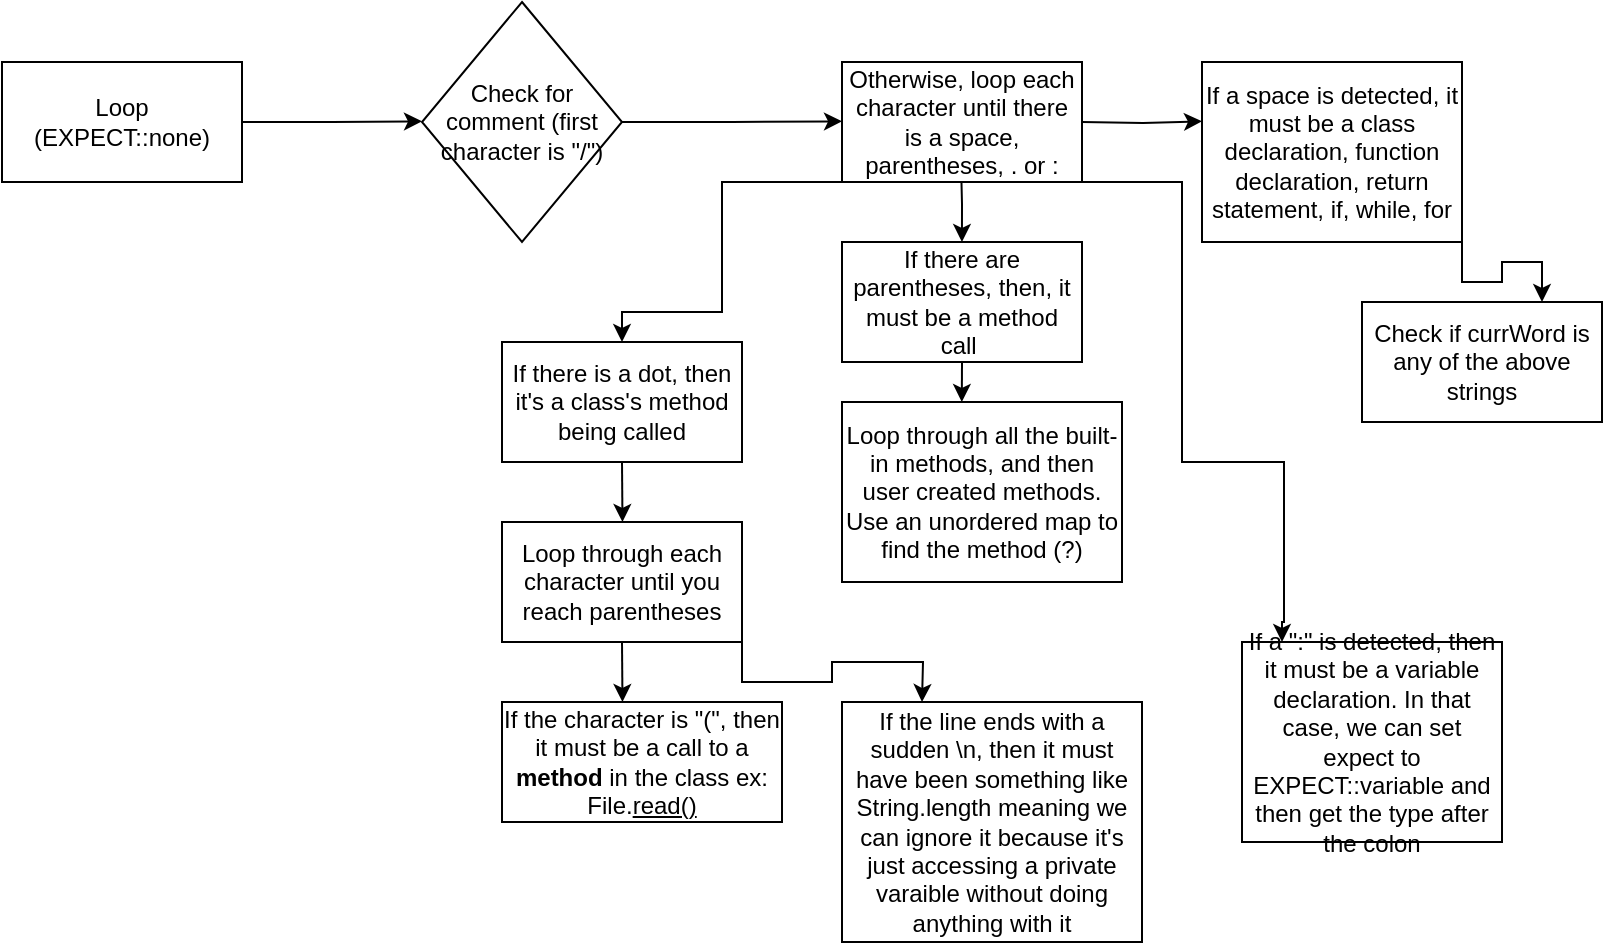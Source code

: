 <mxfile version="24.7.1" type="device">
  <diagram name="Page-1" id="bIWTsPygNRdJOr_01cfB">
    <mxGraphModel dx="564" dy="347" grid="1" gridSize="10" guides="1" tooltips="1" connect="1" arrows="1" fold="1" page="1" pageScale="1" pageWidth="827" pageHeight="1169" math="0" shadow="0">
      <root>
        <mxCell id="0" />
        <mxCell id="1" parent="0" />
        <mxCell id="Kpf1pgKVUWfb_YLcCQ_A-3" style="edgeStyle=orthogonalEdgeStyle;rounded=0;orthogonalLoop=1;jettySize=auto;html=1;exitX=1;exitY=0.5;exitDx=0;exitDy=0;" edge="1" parent="1" source="Kpf1pgKVUWfb_YLcCQ_A-1">
          <mxGeometry relative="1" as="geometry">
            <mxPoint x="230" y="59.667" as="targetPoint" />
          </mxGeometry>
        </mxCell>
        <mxCell id="Kpf1pgKVUWfb_YLcCQ_A-1" value="Loop&lt;div&gt;(EXPECT::none)&lt;/div&gt;" style="rounded=0;whiteSpace=wrap;html=1;" vertex="1" parent="1">
          <mxGeometry x="20" y="30" width="120" height="60" as="geometry" />
        </mxCell>
        <mxCell id="Kpf1pgKVUWfb_YLcCQ_A-6" style="edgeStyle=orthogonalEdgeStyle;rounded=0;orthogonalLoop=1;jettySize=auto;html=1;exitX=1;exitY=0.5;exitDx=0;exitDy=0;" edge="1" parent="1" source="Kpf1pgKVUWfb_YLcCQ_A-5">
          <mxGeometry relative="1" as="geometry">
            <mxPoint x="440" y="59.667" as="targetPoint" />
          </mxGeometry>
        </mxCell>
        <mxCell id="Kpf1pgKVUWfb_YLcCQ_A-5" value="Check for comment (first character is &quot;/&quot;)" style="rhombus;whiteSpace=wrap;html=1;" vertex="1" parent="1">
          <mxGeometry x="230" width="100" height="120" as="geometry" />
        </mxCell>
        <mxCell id="Kpf1pgKVUWfb_YLcCQ_A-9" style="edgeStyle=orthogonalEdgeStyle;rounded=0;orthogonalLoop=1;jettySize=auto;html=1;exitX=1;exitY=0.5;exitDx=0;exitDy=0;" edge="1" parent="1">
          <mxGeometry relative="1" as="geometry">
            <mxPoint x="620" y="59.667" as="targetPoint" />
            <mxPoint x="560" y="60" as="sourcePoint" />
          </mxGeometry>
        </mxCell>
        <mxCell id="Kpf1pgKVUWfb_YLcCQ_A-37" style="edgeStyle=orthogonalEdgeStyle;rounded=0;orthogonalLoop=1;jettySize=auto;html=1;exitX=1;exitY=1;exitDx=0;exitDy=0;entryX=0.75;entryY=0;entryDx=0;entryDy=0;" edge="1" parent="1" source="Kpf1pgKVUWfb_YLcCQ_A-10" target="Kpf1pgKVUWfb_YLcCQ_A-24">
          <mxGeometry relative="1" as="geometry" />
        </mxCell>
        <mxCell id="Kpf1pgKVUWfb_YLcCQ_A-10" value="If a space is detected, it must be a class declaration, function declaration, return statement, if, while, for" style="rounded=0;whiteSpace=wrap;html=1;" vertex="1" parent="1">
          <mxGeometry x="620" y="30" width="130" height="90" as="geometry" />
        </mxCell>
        <mxCell id="Kpf1pgKVUWfb_YLcCQ_A-15" style="edgeStyle=orthogonalEdgeStyle;rounded=0;orthogonalLoop=1;jettySize=auto;html=1;exitX=0.5;exitY=1;exitDx=0;exitDy=0;" edge="1" parent="1">
          <mxGeometry relative="1" as="geometry">
            <mxPoint x="499.971" y="120" as="targetPoint" />
            <mxPoint x="499.5" y="80" as="sourcePoint" />
          </mxGeometry>
        </mxCell>
        <mxCell id="Kpf1pgKVUWfb_YLcCQ_A-18" style="edgeStyle=orthogonalEdgeStyle;rounded=0;orthogonalLoop=1;jettySize=auto;html=1;exitX=0;exitY=1;exitDx=0;exitDy=0;" edge="1" parent="1" source="Kpf1pgKVUWfb_YLcCQ_A-16">
          <mxGeometry relative="1" as="geometry">
            <mxPoint x="330" y="170" as="targetPoint" />
            <Array as="points">
              <mxPoint x="380" y="90" />
              <mxPoint x="380" y="155" />
              <mxPoint x="330" y="155" />
            </Array>
          </mxGeometry>
        </mxCell>
        <mxCell id="Kpf1pgKVUWfb_YLcCQ_A-36" style="edgeStyle=orthogonalEdgeStyle;rounded=0;orthogonalLoop=1;jettySize=auto;html=1;exitX=1;exitY=1;exitDx=0;exitDy=0;" edge="1" parent="1" source="Kpf1pgKVUWfb_YLcCQ_A-16">
          <mxGeometry relative="1" as="geometry">
            <mxPoint x="660" y="320" as="targetPoint" />
            <Array as="points">
              <mxPoint x="610" y="90" />
              <mxPoint x="610" y="230" />
              <mxPoint x="661" y="230" />
              <mxPoint x="661" y="310" />
            </Array>
          </mxGeometry>
        </mxCell>
        <mxCell id="Kpf1pgKVUWfb_YLcCQ_A-16" value="Otherwise, loop each character until there is a space, parentheses, . or :" style="rounded=0;whiteSpace=wrap;html=1;" vertex="1" parent="1">
          <mxGeometry x="440" y="30" width="120" height="60" as="geometry" />
        </mxCell>
        <mxCell id="Kpf1pgKVUWfb_YLcCQ_A-25" style="edgeStyle=orthogonalEdgeStyle;rounded=0;orthogonalLoop=1;jettySize=auto;html=1;exitX=0.5;exitY=1;exitDx=0;exitDy=0;" edge="1" parent="1" source="Kpf1pgKVUWfb_YLcCQ_A-17">
          <mxGeometry relative="1" as="geometry">
            <mxPoint x="499.897" y="200" as="targetPoint" />
          </mxGeometry>
        </mxCell>
        <mxCell id="Kpf1pgKVUWfb_YLcCQ_A-17" value="If there are parentheses, then, it must be a method call&amp;nbsp;" style="rounded=0;whiteSpace=wrap;html=1;" vertex="1" parent="1">
          <mxGeometry x="440" y="120" width="120" height="60" as="geometry" />
        </mxCell>
        <mxCell id="Kpf1pgKVUWfb_YLcCQ_A-28" style="edgeStyle=orthogonalEdgeStyle;rounded=0;orthogonalLoop=1;jettySize=auto;html=1;exitX=0.5;exitY=1;exitDx=0;exitDy=0;" edge="1" parent="1" source="Kpf1pgKVUWfb_YLcCQ_A-19">
          <mxGeometry relative="1" as="geometry">
            <mxPoint x="330.241" y="230.241" as="targetPoint" />
          </mxGeometry>
        </mxCell>
        <mxCell id="Kpf1pgKVUWfb_YLcCQ_A-29" style="edgeStyle=orthogonalEdgeStyle;rounded=0;orthogonalLoop=1;jettySize=auto;html=1;exitX=0.5;exitY=1;exitDx=0;exitDy=0;" edge="1" parent="1" source="Kpf1pgKVUWfb_YLcCQ_A-19">
          <mxGeometry relative="1" as="geometry">
            <mxPoint x="330.241" y="260" as="targetPoint" />
          </mxGeometry>
        </mxCell>
        <mxCell id="Kpf1pgKVUWfb_YLcCQ_A-19" value="If there is a dot, then it&#39;s a class&#39;s method being called" style="rounded=0;whiteSpace=wrap;html=1;" vertex="1" parent="1">
          <mxGeometry x="270" y="170" width="120" height="60" as="geometry" />
        </mxCell>
        <mxCell id="Kpf1pgKVUWfb_YLcCQ_A-24" value="Check if currWord is any of the above strings" style="rounded=0;whiteSpace=wrap;html=1;" vertex="1" parent="1">
          <mxGeometry x="700" y="150" width="120" height="60" as="geometry" />
        </mxCell>
        <mxCell id="Kpf1pgKVUWfb_YLcCQ_A-26" value="Loop through all the built-in methods, and then user created methods. Use an unordered map to find the method (?)" style="rounded=0;whiteSpace=wrap;html=1;" vertex="1" parent="1">
          <mxGeometry x="440" y="200" width="140" height="90" as="geometry" />
        </mxCell>
        <mxCell id="Kpf1pgKVUWfb_YLcCQ_A-31" style="edgeStyle=orthogonalEdgeStyle;rounded=0;orthogonalLoop=1;jettySize=auto;html=1;exitX=0.5;exitY=1;exitDx=0;exitDy=0;" edge="1" parent="1" source="Kpf1pgKVUWfb_YLcCQ_A-30">
          <mxGeometry relative="1" as="geometry">
            <mxPoint x="330.241" y="350" as="targetPoint" />
          </mxGeometry>
        </mxCell>
        <mxCell id="Kpf1pgKVUWfb_YLcCQ_A-33" style="edgeStyle=orthogonalEdgeStyle;rounded=0;orthogonalLoop=1;jettySize=auto;html=1;exitX=1;exitY=1;exitDx=0;exitDy=0;" edge="1" parent="1" source="Kpf1pgKVUWfb_YLcCQ_A-30">
          <mxGeometry relative="1" as="geometry">
            <mxPoint x="480.0" y="350" as="targetPoint" />
          </mxGeometry>
        </mxCell>
        <mxCell id="Kpf1pgKVUWfb_YLcCQ_A-30" value="Loop through each character until you reach parentheses" style="rounded=0;whiteSpace=wrap;html=1;" vertex="1" parent="1">
          <mxGeometry x="270" y="260" width="120" height="60" as="geometry" />
        </mxCell>
        <mxCell id="Kpf1pgKVUWfb_YLcCQ_A-32" value="If the character is &quot;(&quot;, then it must be a call to a &lt;b&gt;method &lt;/b&gt;in the class ex: File.&lt;u&gt;read()&lt;/u&gt;" style="rounded=0;whiteSpace=wrap;html=1;" vertex="1" parent="1">
          <mxGeometry x="270" y="350" width="140" height="60" as="geometry" />
        </mxCell>
        <mxCell id="Kpf1pgKVUWfb_YLcCQ_A-34" value="If the line ends with a sudden \n, then it must have been something like String.length meaning we can ignore it because it&#39;s just accessing a private varaible without doing anything with it" style="rounded=0;whiteSpace=wrap;html=1;" vertex="1" parent="1">
          <mxGeometry x="440" y="350" width="150" height="120" as="geometry" />
        </mxCell>
        <mxCell id="Kpf1pgKVUWfb_YLcCQ_A-38" value="If a &quot;:&quot; is detected, then it must be a variable declaration. In that case, we can set expect to EXPECT::variable and then get the type after the colon" style="rounded=0;whiteSpace=wrap;html=1;" vertex="1" parent="1">
          <mxGeometry x="640" y="320" width="130" height="100" as="geometry" />
        </mxCell>
      </root>
    </mxGraphModel>
  </diagram>
</mxfile>
